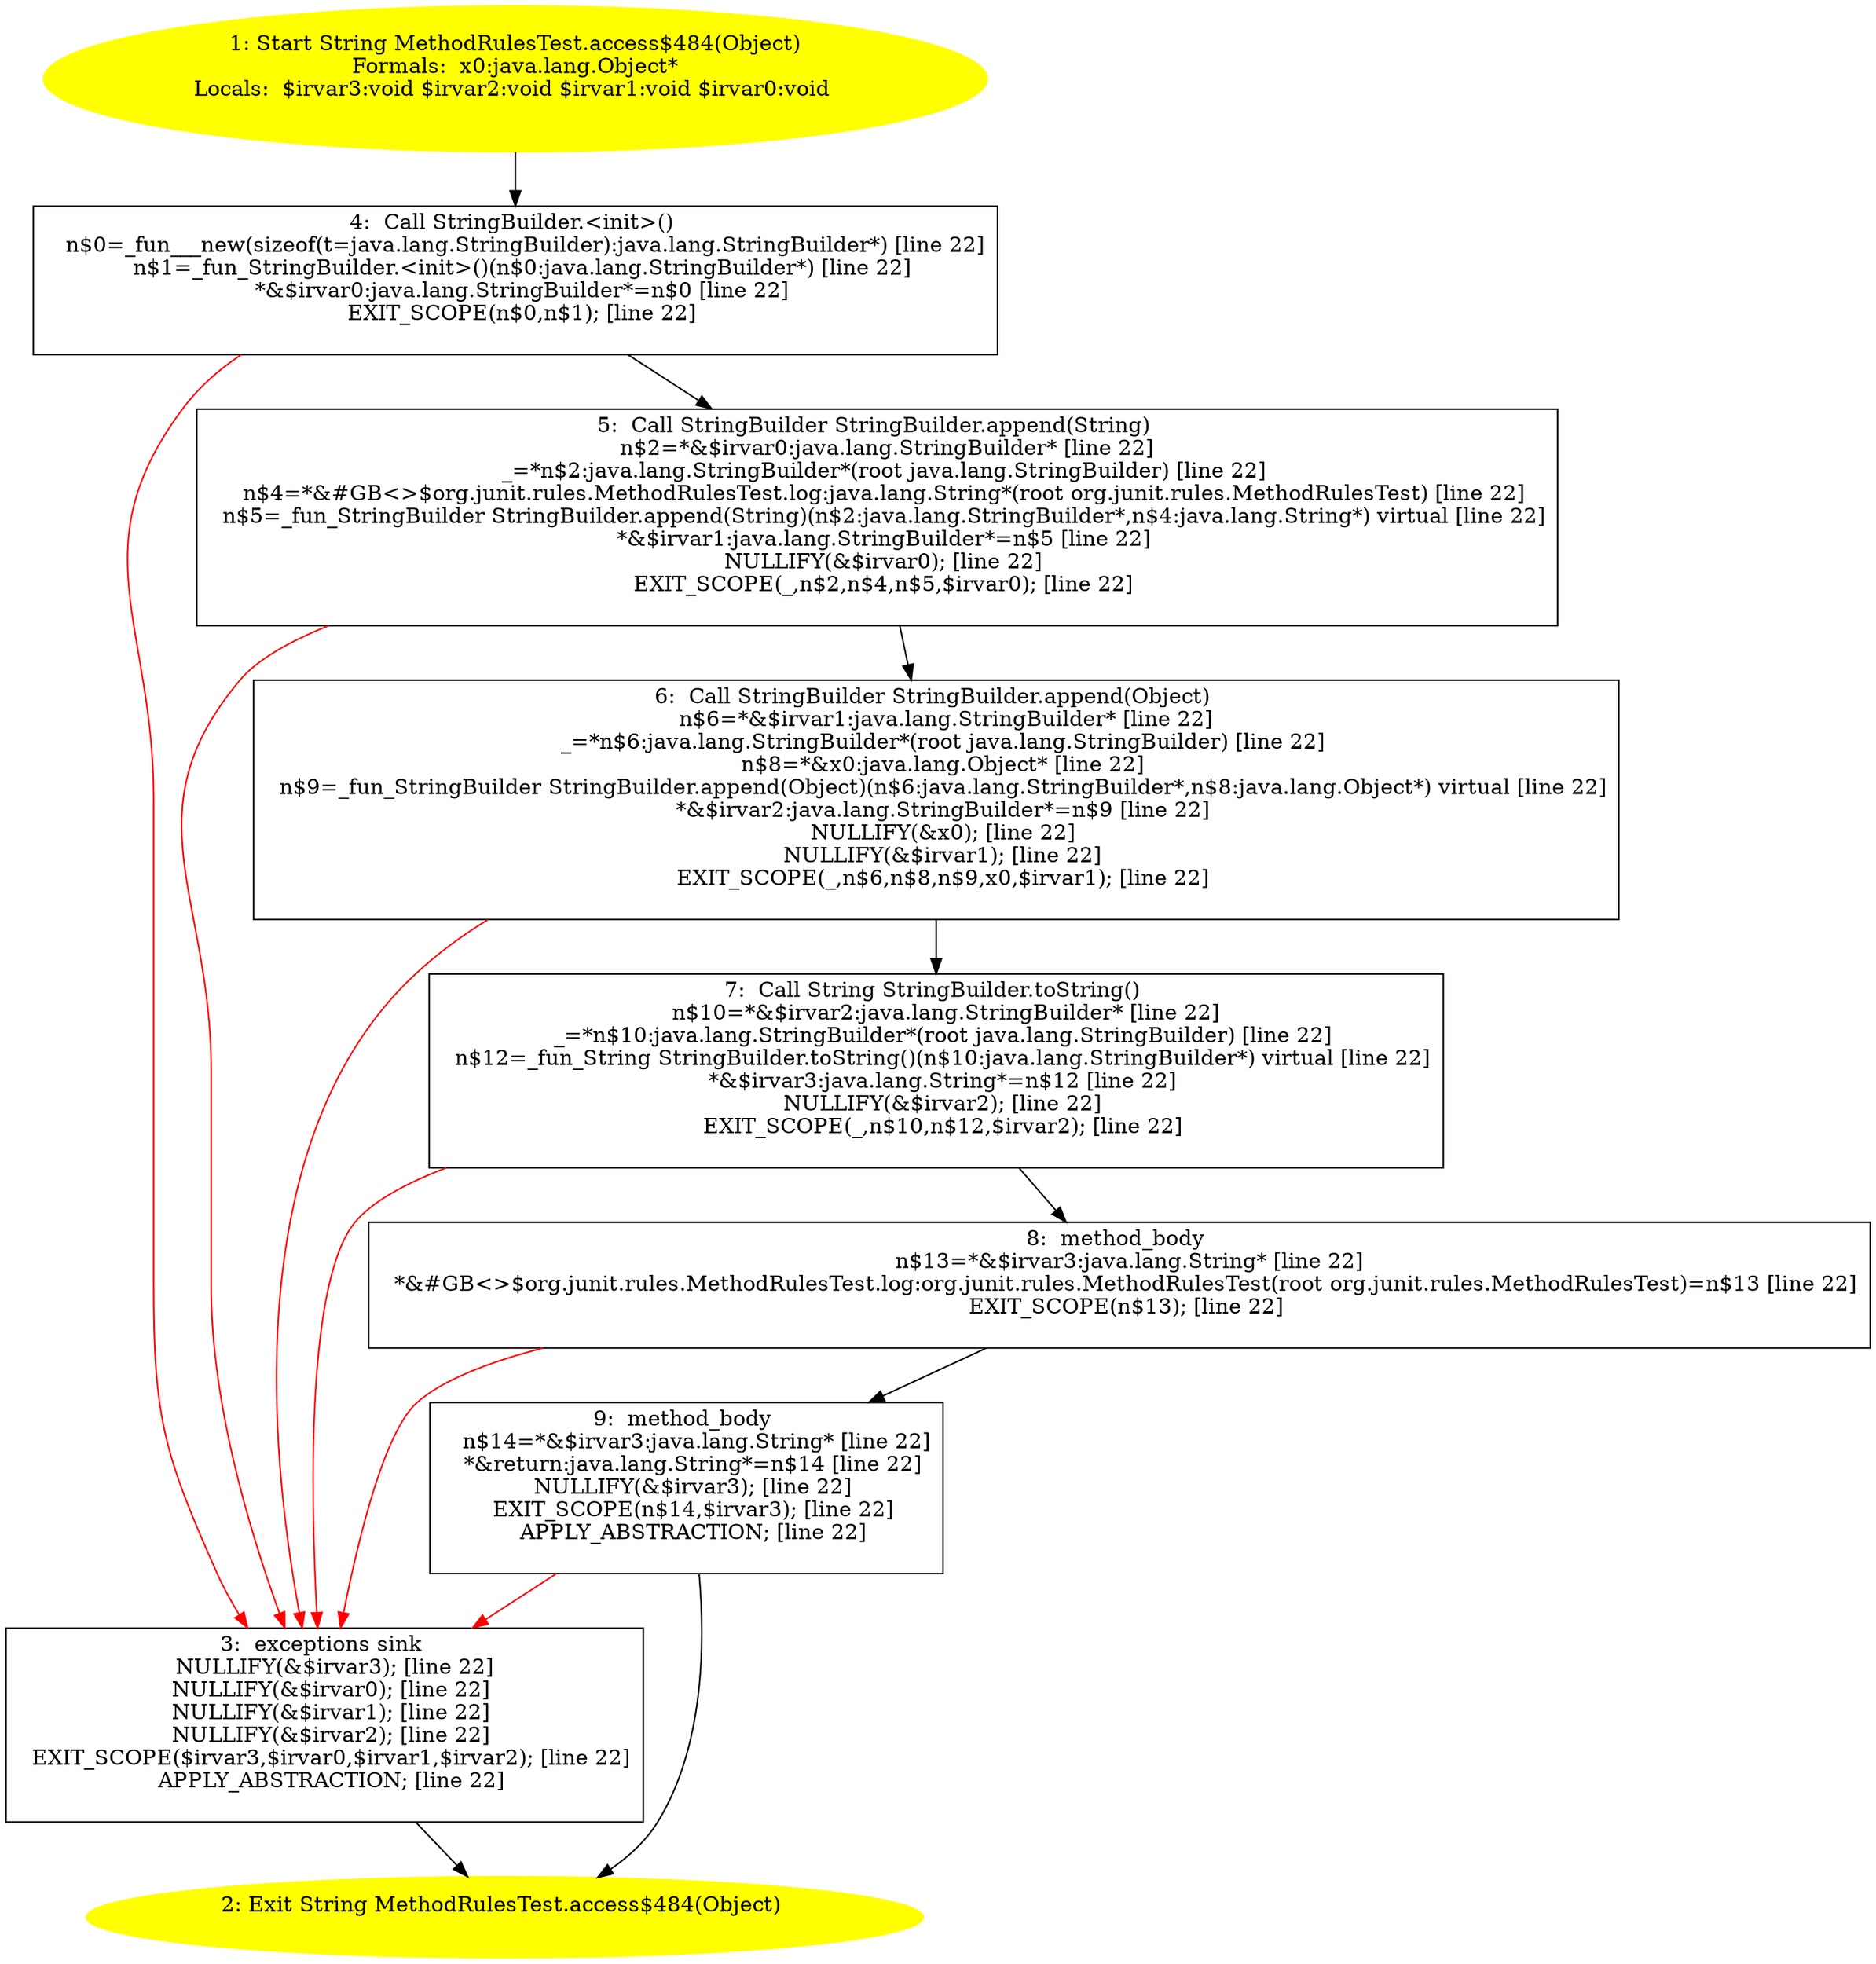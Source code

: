/* @generated */
digraph cfg {
"org.junit.rules.MethodRulesTest.access$484(java.lang.Object):java.lang.String.00628b921c85f7a2300d93860c466f25_1" [label="1: Start String MethodRulesTest.access$484(Object)\nFormals:  x0:java.lang.Object*\nLocals:  $irvar3:void $irvar2:void $irvar1:void $irvar0:void \n  " color=yellow style=filled]
	

	 "org.junit.rules.MethodRulesTest.access$484(java.lang.Object):java.lang.String.00628b921c85f7a2300d93860c466f25_1" -> "org.junit.rules.MethodRulesTest.access$484(java.lang.Object):java.lang.String.00628b921c85f7a2300d93860c466f25_4" ;
"org.junit.rules.MethodRulesTest.access$484(java.lang.Object):java.lang.String.00628b921c85f7a2300d93860c466f25_2" [label="2: Exit String MethodRulesTest.access$484(Object) \n  " color=yellow style=filled]
	

"org.junit.rules.MethodRulesTest.access$484(java.lang.Object):java.lang.String.00628b921c85f7a2300d93860c466f25_3" [label="3:  exceptions sink \n   NULLIFY(&$irvar3); [line 22]\n  NULLIFY(&$irvar0); [line 22]\n  NULLIFY(&$irvar1); [line 22]\n  NULLIFY(&$irvar2); [line 22]\n  EXIT_SCOPE($irvar3,$irvar0,$irvar1,$irvar2); [line 22]\n  APPLY_ABSTRACTION; [line 22]\n " shape="box"]
	

	 "org.junit.rules.MethodRulesTest.access$484(java.lang.Object):java.lang.String.00628b921c85f7a2300d93860c466f25_3" -> "org.junit.rules.MethodRulesTest.access$484(java.lang.Object):java.lang.String.00628b921c85f7a2300d93860c466f25_2" ;
"org.junit.rules.MethodRulesTest.access$484(java.lang.Object):java.lang.String.00628b921c85f7a2300d93860c466f25_4" [label="4:  Call StringBuilder.<init>() \n   n$0=_fun___new(sizeof(t=java.lang.StringBuilder):java.lang.StringBuilder*) [line 22]\n  n$1=_fun_StringBuilder.<init>()(n$0:java.lang.StringBuilder*) [line 22]\n  *&$irvar0:java.lang.StringBuilder*=n$0 [line 22]\n  EXIT_SCOPE(n$0,n$1); [line 22]\n " shape="box"]
	

	 "org.junit.rules.MethodRulesTest.access$484(java.lang.Object):java.lang.String.00628b921c85f7a2300d93860c466f25_4" -> "org.junit.rules.MethodRulesTest.access$484(java.lang.Object):java.lang.String.00628b921c85f7a2300d93860c466f25_5" ;
	 "org.junit.rules.MethodRulesTest.access$484(java.lang.Object):java.lang.String.00628b921c85f7a2300d93860c466f25_4" -> "org.junit.rules.MethodRulesTest.access$484(java.lang.Object):java.lang.String.00628b921c85f7a2300d93860c466f25_3" [color="red" ];
"org.junit.rules.MethodRulesTest.access$484(java.lang.Object):java.lang.String.00628b921c85f7a2300d93860c466f25_5" [label="5:  Call StringBuilder StringBuilder.append(String) \n   n$2=*&$irvar0:java.lang.StringBuilder* [line 22]\n  _=*n$2:java.lang.StringBuilder*(root java.lang.StringBuilder) [line 22]\n  n$4=*&#GB<>$org.junit.rules.MethodRulesTest.log:java.lang.String*(root org.junit.rules.MethodRulesTest) [line 22]\n  n$5=_fun_StringBuilder StringBuilder.append(String)(n$2:java.lang.StringBuilder*,n$4:java.lang.String*) virtual [line 22]\n  *&$irvar1:java.lang.StringBuilder*=n$5 [line 22]\n  NULLIFY(&$irvar0); [line 22]\n  EXIT_SCOPE(_,n$2,n$4,n$5,$irvar0); [line 22]\n " shape="box"]
	

	 "org.junit.rules.MethodRulesTest.access$484(java.lang.Object):java.lang.String.00628b921c85f7a2300d93860c466f25_5" -> "org.junit.rules.MethodRulesTest.access$484(java.lang.Object):java.lang.String.00628b921c85f7a2300d93860c466f25_6" ;
	 "org.junit.rules.MethodRulesTest.access$484(java.lang.Object):java.lang.String.00628b921c85f7a2300d93860c466f25_5" -> "org.junit.rules.MethodRulesTest.access$484(java.lang.Object):java.lang.String.00628b921c85f7a2300d93860c466f25_3" [color="red" ];
"org.junit.rules.MethodRulesTest.access$484(java.lang.Object):java.lang.String.00628b921c85f7a2300d93860c466f25_6" [label="6:  Call StringBuilder StringBuilder.append(Object) \n   n$6=*&$irvar1:java.lang.StringBuilder* [line 22]\n  _=*n$6:java.lang.StringBuilder*(root java.lang.StringBuilder) [line 22]\n  n$8=*&x0:java.lang.Object* [line 22]\n  n$9=_fun_StringBuilder StringBuilder.append(Object)(n$6:java.lang.StringBuilder*,n$8:java.lang.Object*) virtual [line 22]\n  *&$irvar2:java.lang.StringBuilder*=n$9 [line 22]\n  NULLIFY(&x0); [line 22]\n  NULLIFY(&$irvar1); [line 22]\n  EXIT_SCOPE(_,n$6,n$8,n$9,x0,$irvar1); [line 22]\n " shape="box"]
	

	 "org.junit.rules.MethodRulesTest.access$484(java.lang.Object):java.lang.String.00628b921c85f7a2300d93860c466f25_6" -> "org.junit.rules.MethodRulesTest.access$484(java.lang.Object):java.lang.String.00628b921c85f7a2300d93860c466f25_7" ;
	 "org.junit.rules.MethodRulesTest.access$484(java.lang.Object):java.lang.String.00628b921c85f7a2300d93860c466f25_6" -> "org.junit.rules.MethodRulesTest.access$484(java.lang.Object):java.lang.String.00628b921c85f7a2300d93860c466f25_3" [color="red" ];
"org.junit.rules.MethodRulesTest.access$484(java.lang.Object):java.lang.String.00628b921c85f7a2300d93860c466f25_7" [label="7:  Call String StringBuilder.toString() \n   n$10=*&$irvar2:java.lang.StringBuilder* [line 22]\n  _=*n$10:java.lang.StringBuilder*(root java.lang.StringBuilder) [line 22]\n  n$12=_fun_String StringBuilder.toString()(n$10:java.lang.StringBuilder*) virtual [line 22]\n  *&$irvar3:java.lang.String*=n$12 [line 22]\n  NULLIFY(&$irvar2); [line 22]\n  EXIT_SCOPE(_,n$10,n$12,$irvar2); [line 22]\n " shape="box"]
	

	 "org.junit.rules.MethodRulesTest.access$484(java.lang.Object):java.lang.String.00628b921c85f7a2300d93860c466f25_7" -> "org.junit.rules.MethodRulesTest.access$484(java.lang.Object):java.lang.String.00628b921c85f7a2300d93860c466f25_8" ;
	 "org.junit.rules.MethodRulesTest.access$484(java.lang.Object):java.lang.String.00628b921c85f7a2300d93860c466f25_7" -> "org.junit.rules.MethodRulesTest.access$484(java.lang.Object):java.lang.String.00628b921c85f7a2300d93860c466f25_3" [color="red" ];
"org.junit.rules.MethodRulesTest.access$484(java.lang.Object):java.lang.String.00628b921c85f7a2300d93860c466f25_8" [label="8:  method_body \n   n$13=*&$irvar3:java.lang.String* [line 22]\n  *&#GB<>$org.junit.rules.MethodRulesTest.log:org.junit.rules.MethodRulesTest(root org.junit.rules.MethodRulesTest)=n$13 [line 22]\n  EXIT_SCOPE(n$13); [line 22]\n " shape="box"]
	

	 "org.junit.rules.MethodRulesTest.access$484(java.lang.Object):java.lang.String.00628b921c85f7a2300d93860c466f25_8" -> "org.junit.rules.MethodRulesTest.access$484(java.lang.Object):java.lang.String.00628b921c85f7a2300d93860c466f25_9" ;
	 "org.junit.rules.MethodRulesTest.access$484(java.lang.Object):java.lang.String.00628b921c85f7a2300d93860c466f25_8" -> "org.junit.rules.MethodRulesTest.access$484(java.lang.Object):java.lang.String.00628b921c85f7a2300d93860c466f25_3" [color="red" ];
"org.junit.rules.MethodRulesTest.access$484(java.lang.Object):java.lang.String.00628b921c85f7a2300d93860c466f25_9" [label="9:  method_body \n   n$14=*&$irvar3:java.lang.String* [line 22]\n  *&return:java.lang.String*=n$14 [line 22]\n  NULLIFY(&$irvar3); [line 22]\n  EXIT_SCOPE(n$14,$irvar3); [line 22]\n  APPLY_ABSTRACTION; [line 22]\n " shape="box"]
	

	 "org.junit.rules.MethodRulesTest.access$484(java.lang.Object):java.lang.String.00628b921c85f7a2300d93860c466f25_9" -> "org.junit.rules.MethodRulesTest.access$484(java.lang.Object):java.lang.String.00628b921c85f7a2300d93860c466f25_2" ;
	 "org.junit.rules.MethodRulesTest.access$484(java.lang.Object):java.lang.String.00628b921c85f7a2300d93860c466f25_9" -> "org.junit.rules.MethodRulesTest.access$484(java.lang.Object):java.lang.String.00628b921c85f7a2300d93860c466f25_3" [color="red" ];
}

